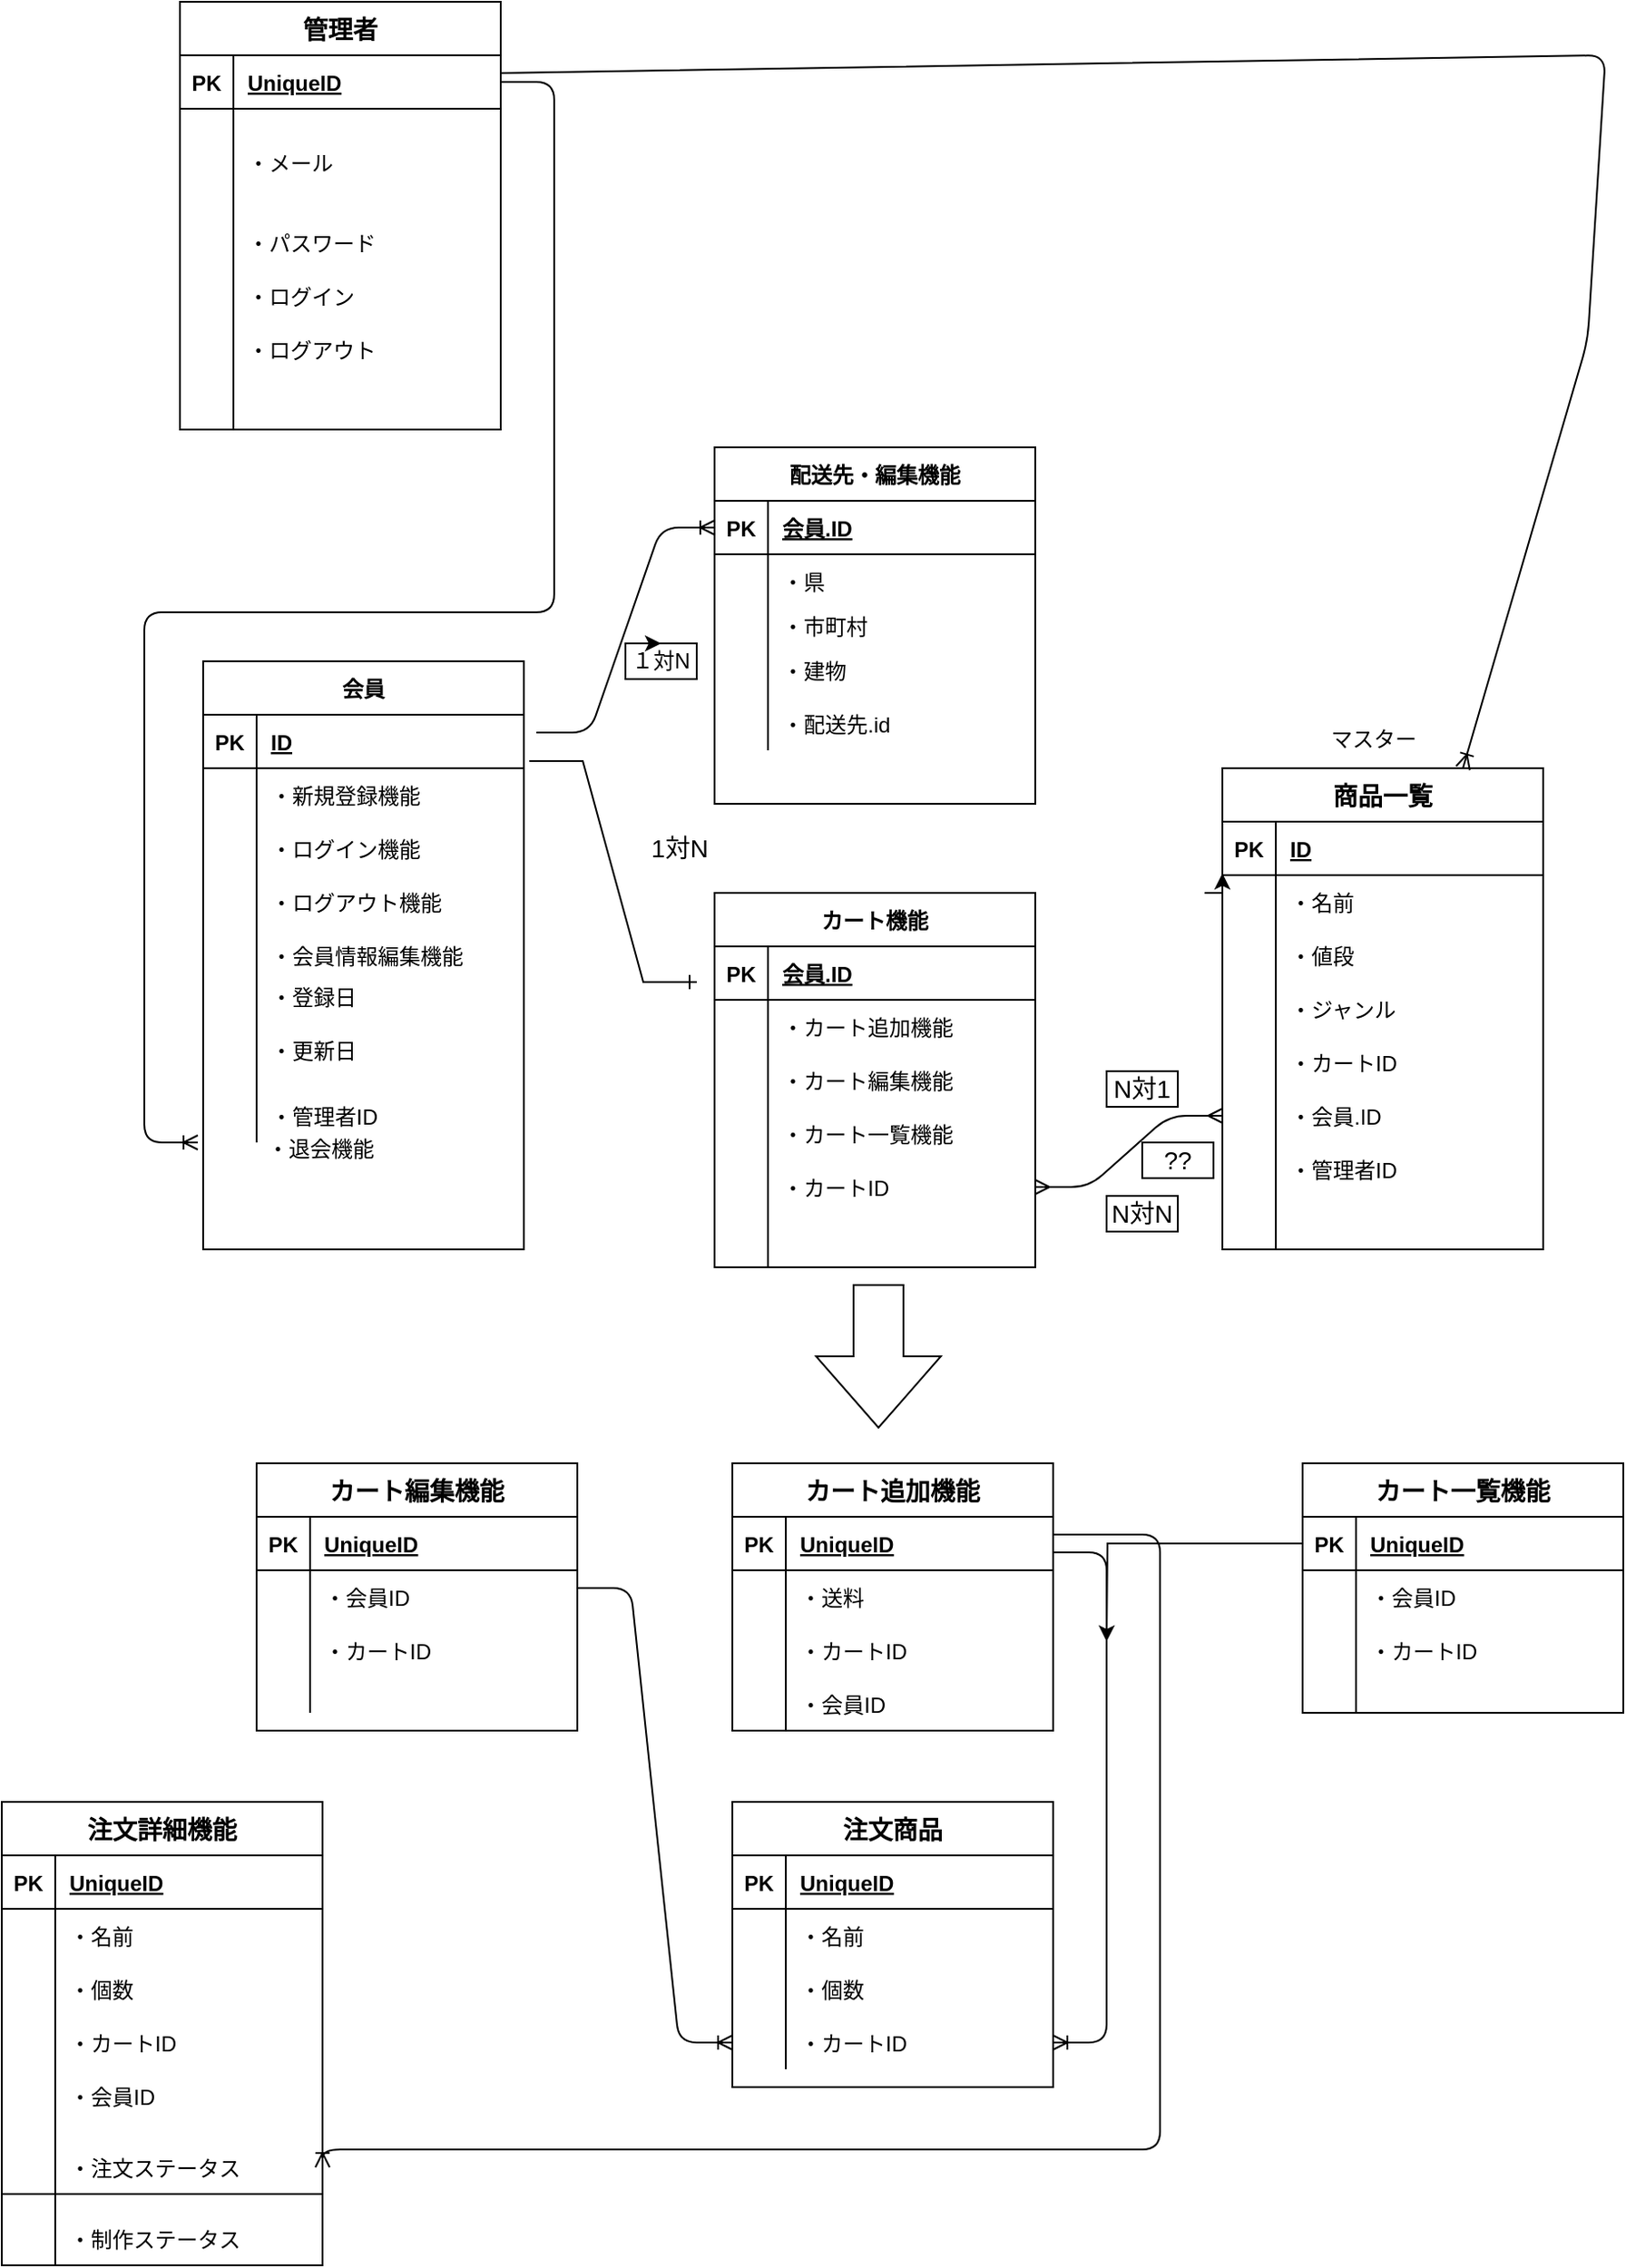 <mxfile version="14.0.0" type="github">
  <diagram id="SJgFfLJ4Xzr0zGgZQ5Ph" name="ページ1">
    <mxGraphModel dx="2600" dy="4016" grid="1" gridSize="10" guides="1" tooltips="1" connect="1" arrows="1" fold="1" page="1" pageScale="1" pageWidth="827" pageHeight="1169" math="0" shadow="0">
      <root>
        <mxCell id="0" />
        <mxCell id="1" parent="0" />
        <mxCell id="ZuCImtXs0Fwf6ti-tjpx-20" value="会員" style="shape=table;startSize=30;container=1;collapsible=1;childLayout=tableLayout;fixedRows=1;rowLines=0;fontStyle=1;align=center;resizeLast=1;labelBackgroundColor=none;strokeColor=#000000;strokeWidth=1;fillColor=#ffffff;" vertex="1" parent="1">
          <mxGeometry x="-827" y="-2820" width="180" height="330" as="geometry" />
        </mxCell>
        <mxCell id="ZuCImtXs0Fwf6ti-tjpx-21" value="" style="shape=partialRectangle;collapsible=0;dropTarget=0;pointerEvents=0;fillColor=none;top=0;left=0;bottom=1;right=0;points=[[0,0.5],[1,0.5]];portConstraint=eastwest;" vertex="1" parent="ZuCImtXs0Fwf6ti-tjpx-20">
          <mxGeometry y="30" width="180" height="30" as="geometry" />
        </mxCell>
        <mxCell id="ZuCImtXs0Fwf6ti-tjpx-22" value="PK" style="shape=partialRectangle;connectable=0;fillColor=none;top=0;left=0;bottom=0;right=0;fontStyle=1;overflow=hidden;" vertex="1" parent="ZuCImtXs0Fwf6ti-tjpx-21">
          <mxGeometry width="30" height="30" as="geometry" />
        </mxCell>
        <mxCell id="ZuCImtXs0Fwf6ti-tjpx-23" value="ID" style="shape=partialRectangle;connectable=0;fillColor=none;top=0;left=0;bottom=0;right=0;align=left;spacingLeft=6;fontStyle=5;overflow=hidden;" vertex="1" parent="ZuCImtXs0Fwf6ti-tjpx-21">
          <mxGeometry x="30" width="150" height="30" as="geometry" />
        </mxCell>
        <mxCell id="ZuCImtXs0Fwf6ti-tjpx-24" value="" style="shape=partialRectangle;collapsible=0;dropTarget=0;pointerEvents=0;fillColor=none;top=0;left=0;bottom=0;right=0;points=[[0,0.5],[1,0.5]];portConstraint=eastwest;" vertex="1" parent="ZuCImtXs0Fwf6ti-tjpx-20">
          <mxGeometry y="60" width="180" height="30" as="geometry" />
        </mxCell>
        <mxCell id="ZuCImtXs0Fwf6ti-tjpx-25" value="" style="shape=partialRectangle;connectable=0;fillColor=none;top=0;left=0;bottom=0;right=0;editable=1;overflow=hidden;" vertex="1" parent="ZuCImtXs0Fwf6ti-tjpx-24">
          <mxGeometry width="30" height="30" as="geometry" />
        </mxCell>
        <mxCell id="ZuCImtXs0Fwf6ti-tjpx-26" value="・新規登録機能" style="shape=partialRectangle;connectable=0;fillColor=none;top=0;left=0;bottom=0;right=0;align=left;spacingLeft=6;overflow=hidden;" vertex="1" parent="ZuCImtXs0Fwf6ti-tjpx-24">
          <mxGeometry x="30" width="150" height="30" as="geometry" />
        </mxCell>
        <mxCell id="ZuCImtXs0Fwf6ti-tjpx-27" value="" style="shape=partialRectangle;collapsible=0;dropTarget=0;pointerEvents=0;fillColor=none;top=0;left=0;bottom=0;right=0;points=[[0,0.5],[1,0.5]];portConstraint=eastwest;" vertex="1" parent="ZuCImtXs0Fwf6ti-tjpx-20">
          <mxGeometry y="90" width="180" height="30" as="geometry" />
        </mxCell>
        <mxCell id="ZuCImtXs0Fwf6ti-tjpx-28" value="" style="shape=partialRectangle;connectable=0;fillColor=none;top=0;left=0;bottom=0;right=0;editable=1;overflow=hidden;" vertex="1" parent="ZuCImtXs0Fwf6ti-tjpx-27">
          <mxGeometry width="30" height="30" as="geometry" />
        </mxCell>
        <mxCell id="ZuCImtXs0Fwf6ti-tjpx-29" value="・ログイン機能" style="shape=partialRectangle;connectable=0;fillColor=none;top=0;left=0;bottom=0;right=0;align=left;spacingLeft=6;overflow=hidden;" vertex="1" parent="ZuCImtXs0Fwf6ti-tjpx-27">
          <mxGeometry x="30" width="150" height="30" as="geometry" />
        </mxCell>
        <mxCell id="ZuCImtXs0Fwf6ti-tjpx-30" value="" style="shape=partialRectangle;collapsible=0;dropTarget=0;pointerEvents=0;fillColor=none;top=0;left=0;bottom=0;right=0;points=[[0,0.5],[1,0.5]];portConstraint=eastwest;" vertex="1" parent="ZuCImtXs0Fwf6ti-tjpx-20">
          <mxGeometry y="120" width="180" height="30" as="geometry" />
        </mxCell>
        <mxCell id="ZuCImtXs0Fwf6ti-tjpx-31" value="" style="shape=partialRectangle;connectable=0;fillColor=none;top=0;left=0;bottom=0;right=0;editable=1;overflow=hidden;" vertex="1" parent="ZuCImtXs0Fwf6ti-tjpx-30">
          <mxGeometry width="30" height="30" as="geometry" />
        </mxCell>
        <mxCell id="ZuCImtXs0Fwf6ti-tjpx-32" value="・ログアウト機能" style="shape=partialRectangle;connectable=0;fillColor=none;top=0;left=0;bottom=0;right=0;align=left;spacingLeft=6;overflow=hidden;" vertex="1" parent="ZuCImtXs0Fwf6ti-tjpx-30">
          <mxGeometry x="30" width="150" height="30" as="geometry" />
        </mxCell>
        <mxCell id="ZuCImtXs0Fwf6ti-tjpx-35" value="" style="shape=partialRectangle;collapsible=0;dropTarget=0;pointerEvents=0;fillColor=none;top=0;left=0;bottom=0;right=0;points=[[0,0.5],[1,0.5]];portConstraint=eastwest;" vertex="1" parent="ZuCImtXs0Fwf6ti-tjpx-20">
          <mxGeometry y="150" width="180" height="30" as="geometry" />
        </mxCell>
        <mxCell id="ZuCImtXs0Fwf6ti-tjpx-36" value="" style="shape=partialRectangle;connectable=0;fillColor=none;top=0;left=0;bottom=0;right=0;editable=1;overflow=hidden;" vertex="1" parent="ZuCImtXs0Fwf6ti-tjpx-35">
          <mxGeometry width="30" height="30" as="geometry" />
        </mxCell>
        <mxCell id="ZuCImtXs0Fwf6ti-tjpx-37" value="・会員情報編集機能" style="shape=partialRectangle;connectable=0;fillColor=none;top=0;left=0;bottom=0;right=0;align=left;spacingLeft=6;overflow=hidden;" vertex="1" parent="ZuCImtXs0Fwf6ti-tjpx-35">
          <mxGeometry x="30" width="150" height="30" as="geometry" />
        </mxCell>
        <mxCell id="ZuCImtXs0Fwf6ti-tjpx-94" value="" style="shape=partialRectangle;collapsible=0;dropTarget=0;pointerEvents=0;fillColor=none;top=0;left=0;bottom=0;right=0;points=[[0,0.5],[1,0.5]];portConstraint=eastwest;labelBackgroundColor=none;strokeColor=#000000;strokeWidth=1;fontSize=14;" vertex="1" parent="ZuCImtXs0Fwf6ti-tjpx-20">
          <mxGeometry y="180" width="180" height="30" as="geometry" />
        </mxCell>
        <mxCell id="ZuCImtXs0Fwf6ti-tjpx-95" value="" style="shape=partialRectangle;connectable=0;fillColor=none;top=0;left=0;bottom=0;right=0;editable=1;overflow=hidden;" vertex="1" parent="ZuCImtXs0Fwf6ti-tjpx-94">
          <mxGeometry width="30" height="30" as="geometry" />
        </mxCell>
        <mxCell id="ZuCImtXs0Fwf6ti-tjpx-96" value="・登録日&#xa;" style="shape=partialRectangle;connectable=0;fillColor=none;top=0;left=0;bottom=0;right=0;align=left;spacingLeft=6;overflow=hidden;" vertex="1" parent="ZuCImtXs0Fwf6ti-tjpx-94">
          <mxGeometry x="30" width="150" height="30" as="geometry" />
        </mxCell>
        <mxCell id="ZuCImtXs0Fwf6ti-tjpx-102" value="" style="shape=partialRectangle;collapsible=0;dropTarget=0;pointerEvents=0;fillColor=none;top=0;left=0;bottom=0;right=0;points=[[0,0.5],[1,0.5]];portConstraint=eastwest;" vertex="1" parent="ZuCImtXs0Fwf6ti-tjpx-20">
          <mxGeometry y="210" width="180" height="30" as="geometry" />
        </mxCell>
        <mxCell id="ZuCImtXs0Fwf6ti-tjpx-103" value="" style="shape=partialRectangle;connectable=0;fillColor=none;top=0;left=0;bottom=0;right=0;editable=1;overflow=hidden;" vertex="1" parent="ZuCImtXs0Fwf6ti-tjpx-102">
          <mxGeometry width="30" height="30" as="geometry" />
        </mxCell>
        <mxCell id="ZuCImtXs0Fwf6ti-tjpx-104" value="・更新日&#xa;" style="shape=partialRectangle;connectable=0;fillColor=none;top=0;left=0;bottom=0;right=0;align=left;spacingLeft=6;overflow=hidden;" vertex="1" parent="ZuCImtXs0Fwf6ti-tjpx-102">
          <mxGeometry x="30" width="150" height="30" as="geometry" />
        </mxCell>
        <mxCell id="ZuCImtXs0Fwf6ti-tjpx-223" value="" style="shape=partialRectangle;collapsible=0;dropTarget=0;pointerEvents=0;fillColor=none;top=0;left=0;bottom=0;right=0;points=[[0,0.5],[1,0.5]];portConstraint=eastwest;labelBackgroundColor=none;strokeColor=#000000;strokeWidth=1;fontSize=14;" vertex="1" parent="ZuCImtXs0Fwf6ti-tjpx-20">
          <mxGeometry y="240" width="180" height="30" as="geometry" />
        </mxCell>
        <mxCell id="ZuCImtXs0Fwf6ti-tjpx-224" value="" style="shape=partialRectangle;connectable=0;fillColor=none;top=0;left=0;bottom=0;right=0;editable=1;overflow=hidden;" vertex="1" parent="ZuCImtXs0Fwf6ti-tjpx-223">
          <mxGeometry width="30" height="30" as="geometry" />
        </mxCell>
        <mxCell id="ZuCImtXs0Fwf6ti-tjpx-225" value="・管理者ID" style="shape=partialRectangle;connectable=0;fillColor=none;top=0;left=0;bottom=0;right=0;align=left;spacingLeft=6;overflow=hidden;" vertex="1" parent="ZuCImtXs0Fwf6ti-tjpx-223">
          <mxGeometry x="30" width="150" height="30" as="geometry" />
        </mxCell>
        <mxCell id="ZuCImtXs0Fwf6ti-tjpx-38" value="・退会機能" style="text;strokeColor=none;fillColor=none;spacingLeft=4;spacingRight=4;overflow=hidden;rotatable=0;points=[[0,0.5],[1,0.5]];portConstraint=eastwest;fontSize=12;labelBackgroundColor=none;" vertex="1" parent="1">
          <mxGeometry x="-797" y="-2560" width="110" height="30" as="geometry" />
        </mxCell>
        <mxCell id="ZuCImtXs0Fwf6ti-tjpx-42" value="" style="edgeStyle=entityRelationEdgeStyle;fontSize=12;html=1;endArrow=ERoneToMany;entryX=0;entryY=0.5;entryDx=0;entryDy=0;exitX=1.039;exitY=0.333;exitDx=0;exitDy=0;exitPerimeter=0;" edge="1" parent="1" source="ZuCImtXs0Fwf6ti-tjpx-21" target="ZuCImtXs0Fwf6ti-tjpx-44">
          <mxGeometry width="100" height="100" relative="1" as="geometry">
            <mxPoint x="-647" y="-2770" as="sourcePoint" />
            <mxPoint x="-547" y="-2870" as="targetPoint" />
          </mxGeometry>
        </mxCell>
        <mxCell id="ZuCImtXs0Fwf6ti-tjpx-43" value="配送先・編集機能" style="shape=table;startSize=30;container=1;collapsible=1;childLayout=tableLayout;fixedRows=1;rowLines=0;fontStyle=1;align=center;resizeLast=1;labelBackgroundColor=none;strokeColor=#000000;strokeWidth=1;fillColor=#ffffff;" vertex="1" parent="1">
          <mxGeometry x="-540" y="-2940" width="180" height="200" as="geometry" />
        </mxCell>
        <mxCell id="ZuCImtXs0Fwf6ti-tjpx-44" value="" style="shape=partialRectangle;collapsible=0;dropTarget=0;pointerEvents=0;fillColor=none;top=0;left=0;bottom=1;right=0;points=[[0,0.5],[1,0.5]];portConstraint=eastwest;" vertex="1" parent="ZuCImtXs0Fwf6ti-tjpx-43">
          <mxGeometry y="30" width="180" height="30" as="geometry" />
        </mxCell>
        <mxCell id="ZuCImtXs0Fwf6ti-tjpx-45" value="PK" style="shape=partialRectangle;connectable=0;fillColor=none;top=0;left=0;bottom=0;right=0;fontStyle=1;overflow=hidden;" vertex="1" parent="ZuCImtXs0Fwf6ti-tjpx-44">
          <mxGeometry width="30" height="30" as="geometry" />
        </mxCell>
        <mxCell id="ZuCImtXs0Fwf6ti-tjpx-46" value="会員.ID" style="shape=partialRectangle;connectable=0;fillColor=none;top=0;left=0;bottom=0;right=0;align=left;spacingLeft=6;fontStyle=5;overflow=hidden;" vertex="1" parent="ZuCImtXs0Fwf6ti-tjpx-44">
          <mxGeometry x="30" width="150" height="30" as="geometry" />
        </mxCell>
        <mxCell id="ZuCImtXs0Fwf6ti-tjpx-47" value="" style="shape=partialRectangle;collapsible=0;dropTarget=0;pointerEvents=0;fillColor=none;top=0;left=0;bottom=0;right=0;points=[[0,0.5],[1,0.5]];portConstraint=eastwest;" vertex="1" parent="ZuCImtXs0Fwf6ti-tjpx-43">
          <mxGeometry y="60" width="180" height="30" as="geometry" />
        </mxCell>
        <mxCell id="ZuCImtXs0Fwf6ti-tjpx-48" value="" style="shape=partialRectangle;connectable=0;fillColor=none;top=0;left=0;bottom=0;right=0;editable=1;overflow=hidden;" vertex="1" parent="ZuCImtXs0Fwf6ti-tjpx-47">
          <mxGeometry width="30" height="30" as="geometry" />
        </mxCell>
        <mxCell id="ZuCImtXs0Fwf6ti-tjpx-49" value="・県" style="shape=partialRectangle;connectable=0;fillColor=none;top=0;left=0;bottom=0;right=0;align=left;spacingLeft=6;overflow=hidden;" vertex="1" parent="ZuCImtXs0Fwf6ti-tjpx-47">
          <mxGeometry x="30" width="150" height="30" as="geometry" />
        </mxCell>
        <mxCell id="ZuCImtXs0Fwf6ti-tjpx-50" value="" style="shape=partialRectangle;collapsible=0;dropTarget=0;pointerEvents=0;fillColor=none;top=0;left=0;bottom=0;right=0;points=[[0,0.5],[1,0.5]];portConstraint=eastwest;" vertex="1" parent="ZuCImtXs0Fwf6ti-tjpx-43">
          <mxGeometry y="90" width="180" height="20" as="geometry" />
        </mxCell>
        <mxCell id="ZuCImtXs0Fwf6ti-tjpx-51" value="" style="shape=partialRectangle;connectable=0;fillColor=none;top=0;left=0;bottom=0;right=0;editable=1;overflow=hidden;" vertex="1" parent="ZuCImtXs0Fwf6ti-tjpx-50">
          <mxGeometry width="30" height="20" as="geometry" />
        </mxCell>
        <mxCell id="ZuCImtXs0Fwf6ti-tjpx-52" value="・市町村" style="shape=partialRectangle;connectable=0;fillColor=none;top=0;left=0;bottom=0;right=0;align=left;spacingLeft=6;overflow=hidden;" vertex="1" parent="ZuCImtXs0Fwf6ti-tjpx-50">
          <mxGeometry x="30" width="150" height="20" as="geometry" />
        </mxCell>
        <mxCell id="ZuCImtXs0Fwf6ti-tjpx-53" value="" style="shape=partialRectangle;collapsible=0;dropTarget=0;pointerEvents=0;fillColor=none;top=0;left=0;bottom=0;right=0;points=[[0,0.5],[1,0.5]];portConstraint=eastwest;" vertex="1" parent="ZuCImtXs0Fwf6ti-tjpx-43">
          <mxGeometry y="110" width="180" height="30" as="geometry" />
        </mxCell>
        <mxCell id="ZuCImtXs0Fwf6ti-tjpx-54" value="" style="shape=partialRectangle;connectable=0;fillColor=none;top=0;left=0;bottom=0;right=0;editable=1;overflow=hidden;" vertex="1" parent="ZuCImtXs0Fwf6ti-tjpx-53">
          <mxGeometry width="30" height="30" as="geometry" />
        </mxCell>
        <mxCell id="ZuCImtXs0Fwf6ti-tjpx-55" value="・建物" style="shape=partialRectangle;connectable=0;fillColor=none;top=0;left=0;bottom=0;right=0;align=left;spacingLeft=6;overflow=hidden;" vertex="1" parent="ZuCImtXs0Fwf6ti-tjpx-53">
          <mxGeometry x="30" width="150" height="30" as="geometry" />
        </mxCell>
        <mxCell id="ZuCImtXs0Fwf6ti-tjpx-88" value="" style="shape=partialRectangle;collapsible=0;dropTarget=0;pointerEvents=0;fillColor=none;top=0;left=0;bottom=0;right=0;points=[[0,0.5],[1,0.5]];portConstraint=eastwest;" vertex="1" parent="ZuCImtXs0Fwf6ti-tjpx-43">
          <mxGeometry y="140" width="180" height="30" as="geometry" />
        </mxCell>
        <mxCell id="ZuCImtXs0Fwf6ti-tjpx-89" value="" style="shape=partialRectangle;connectable=0;fillColor=none;top=0;left=0;bottom=0;right=0;editable=1;overflow=hidden;" vertex="1" parent="ZuCImtXs0Fwf6ti-tjpx-88">
          <mxGeometry width="30" height="30" as="geometry" />
        </mxCell>
        <mxCell id="ZuCImtXs0Fwf6ti-tjpx-90" value="・配送先.id" style="shape=partialRectangle;connectable=0;fillColor=none;top=0;left=0;bottom=0;right=0;align=left;spacingLeft=6;overflow=hidden;" vertex="1" parent="ZuCImtXs0Fwf6ti-tjpx-88">
          <mxGeometry x="30" width="150" height="30" as="geometry" />
        </mxCell>
        <mxCell id="ZuCImtXs0Fwf6ti-tjpx-57" value="１対N" style="text;html=1;fillColor=none;align=center;verticalAlign=middle;whiteSpace=wrap;rounded=0;labelBackgroundColor=none;strokeColor=#000000;" vertex="1" parent="1">
          <mxGeometry x="-590" y="-2830" width="40" height="20" as="geometry" />
        </mxCell>
        <mxCell id="ZuCImtXs0Fwf6ti-tjpx-58" value="カート機能" style="shape=table;startSize=30;container=1;collapsible=1;childLayout=tableLayout;fixedRows=1;rowLines=0;fontStyle=1;align=center;resizeLast=1;labelBackgroundColor=none;strokeColor=#000000;strokeWidth=1;fillColor=#ffffff;" vertex="1" parent="1">
          <mxGeometry x="-540" y="-2690" width="180" height="210" as="geometry" />
        </mxCell>
        <mxCell id="ZuCImtXs0Fwf6ti-tjpx-59" value="" style="shape=partialRectangle;collapsible=0;dropTarget=0;pointerEvents=0;fillColor=none;top=0;left=0;bottom=1;right=0;points=[[0,0.5],[1,0.5]];portConstraint=eastwest;" vertex="1" parent="ZuCImtXs0Fwf6ti-tjpx-58">
          <mxGeometry y="30" width="180" height="30" as="geometry" />
        </mxCell>
        <mxCell id="ZuCImtXs0Fwf6ti-tjpx-60" value="PK" style="shape=partialRectangle;connectable=0;fillColor=none;top=0;left=0;bottom=0;right=0;fontStyle=1;overflow=hidden;" vertex="1" parent="ZuCImtXs0Fwf6ti-tjpx-59">
          <mxGeometry width="30" height="30" as="geometry" />
        </mxCell>
        <mxCell id="ZuCImtXs0Fwf6ti-tjpx-61" value="会員.ID" style="shape=partialRectangle;connectable=0;fillColor=none;top=0;left=0;bottom=0;right=0;align=left;spacingLeft=6;fontStyle=5;overflow=hidden;" vertex="1" parent="ZuCImtXs0Fwf6ti-tjpx-59">
          <mxGeometry x="30" width="150" height="30" as="geometry" />
        </mxCell>
        <mxCell id="ZuCImtXs0Fwf6ti-tjpx-62" value="" style="shape=partialRectangle;collapsible=0;dropTarget=0;pointerEvents=0;fillColor=none;top=0;left=0;bottom=0;right=0;points=[[0,0.5],[1,0.5]];portConstraint=eastwest;" vertex="1" parent="ZuCImtXs0Fwf6ti-tjpx-58">
          <mxGeometry y="60" width="180" height="30" as="geometry" />
        </mxCell>
        <mxCell id="ZuCImtXs0Fwf6ti-tjpx-63" value="" style="shape=partialRectangle;connectable=0;fillColor=none;top=0;left=0;bottom=0;right=0;editable=1;overflow=hidden;" vertex="1" parent="ZuCImtXs0Fwf6ti-tjpx-62">
          <mxGeometry width="30" height="30" as="geometry" />
        </mxCell>
        <mxCell id="ZuCImtXs0Fwf6ti-tjpx-64" value="・カート追加機能" style="shape=partialRectangle;connectable=0;fillColor=none;top=0;left=0;bottom=0;right=0;align=left;spacingLeft=6;overflow=hidden;" vertex="1" parent="ZuCImtXs0Fwf6ti-tjpx-62">
          <mxGeometry x="30" width="150" height="30" as="geometry" />
        </mxCell>
        <mxCell id="ZuCImtXs0Fwf6ti-tjpx-65" value="" style="shape=partialRectangle;collapsible=0;dropTarget=0;pointerEvents=0;fillColor=none;top=0;left=0;bottom=0;right=0;points=[[0,0.5],[1,0.5]];portConstraint=eastwest;" vertex="1" parent="ZuCImtXs0Fwf6ti-tjpx-58">
          <mxGeometry y="90" width="180" height="30" as="geometry" />
        </mxCell>
        <mxCell id="ZuCImtXs0Fwf6ti-tjpx-66" value="" style="shape=partialRectangle;connectable=0;fillColor=none;top=0;left=0;bottom=0;right=0;editable=1;overflow=hidden;" vertex="1" parent="ZuCImtXs0Fwf6ti-tjpx-65">
          <mxGeometry width="30" height="30" as="geometry" />
        </mxCell>
        <mxCell id="ZuCImtXs0Fwf6ti-tjpx-67" value="・カート編集機能" style="shape=partialRectangle;connectable=0;fillColor=none;top=0;left=0;bottom=0;right=0;align=left;spacingLeft=6;overflow=hidden;" vertex="1" parent="ZuCImtXs0Fwf6ti-tjpx-65">
          <mxGeometry x="30" width="150" height="30" as="geometry" />
        </mxCell>
        <mxCell id="ZuCImtXs0Fwf6ti-tjpx-68" value="" style="shape=partialRectangle;collapsible=0;dropTarget=0;pointerEvents=0;fillColor=none;top=0;left=0;bottom=0;right=0;points=[[0,0.5],[1,0.5]];portConstraint=eastwest;" vertex="1" parent="ZuCImtXs0Fwf6ti-tjpx-58">
          <mxGeometry y="120" width="180" height="30" as="geometry" />
        </mxCell>
        <mxCell id="ZuCImtXs0Fwf6ti-tjpx-69" value="" style="shape=partialRectangle;connectable=0;fillColor=none;top=0;left=0;bottom=0;right=0;editable=1;overflow=hidden;" vertex="1" parent="ZuCImtXs0Fwf6ti-tjpx-68">
          <mxGeometry width="30" height="30" as="geometry" />
        </mxCell>
        <mxCell id="ZuCImtXs0Fwf6ti-tjpx-70" value="・カート一覧機能" style="shape=partialRectangle;connectable=0;fillColor=none;top=0;left=0;bottom=0;right=0;align=left;spacingLeft=6;overflow=hidden;" vertex="1" parent="ZuCImtXs0Fwf6ti-tjpx-68">
          <mxGeometry x="30" width="150" height="30" as="geometry" />
        </mxCell>
        <mxCell id="ZuCImtXs0Fwf6ti-tjpx-91" value="" style="shape=partialRectangle;collapsible=0;dropTarget=0;pointerEvents=0;fillColor=none;top=0;left=0;bottom=0;right=0;points=[[0,0.5],[1,0.5]];portConstraint=eastwest;labelBackgroundColor=none;strokeColor=#000000;strokeWidth=1;fontSize=14;" vertex="1" parent="ZuCImtXs0Fwf6ti-tjpx-58">
          <mxGeometry y="150" width="180" height="30" as="geometry" />
        </mxCell>
        <mxCell id="ZuCImtXs0Fwf6ti-tjpx-92" value="" style="shape=partialRectangle;connectable=0;fillColor=none;top=0;left=0;bottom=0;right=0;editable=1;overflow=hidden;" vertex="1" parent="ZuCImtXs0Fwf6ti-tjpx-91">
          <mxGeometry width="30" height="30" as="geometry" />
        </mxCell>
        <mxCell id="ZuCImtXs0Fwf6ti-tjpx-93" value="・カートID" style="shape=partialRectangle;connectable=0;fillColor=none;top=0;left=0;bottom=0;right=0;align=left;spacingLeft=6;overflow=hidden;" vertex="1" parent="ZuCImtXs0Fwf6ti-tjpx-91">
          <mxGeometry x="30" width="150" height="30" as="geometry" />
        </mxCell>
        <mxCell id="ZuCImtXs0Fwf6ti-tjpx-111" value="" style="shape=partialRectangle;collapsible=0;dropTarget=0;pointerEvents=0;fillColor=none;top=0;left=0;bottom=0;right=0;points=[[0,0.5],[1,0.5]];portConstraint=eastwest;labelBackgroundColor=none;strokeColor=#000000;strokeWidth=1;fontSize=14;" vertex="1" parent="ZuCImtXs0Fwf6ti-tjpx-58">
          <mxGeometry y="180" width="180" height="30" as="geometry" />
        </mxCell>
        <mxCell id="ZuCImtXs0Fwf6ti-tjpx-112" value="" style="shape=partialRectangle;connectable=0;fillColor=none;top=0;left=0;bottom=0;right=0;editable=1;overflow=hidden;" vertex="1" parent="ZuCImtXs0Fwf6ti-tjpx-111">
          <mxGeometry width="30" height="30" as="geometry" />
        </mxCell>
        <mxCell id="ZuCImtXs0Fwf6ti-tjpx-113" value="" style="shape=partialRectangle;connectable=0;fillColor=none;top=0;left=0;bottom=0;right=0;align=left;spacingLeft=6;overflow=hidden;" vertex="1" parent="ZuCImtXs0Fwf6ti-tjpx-111">
          <mxGeometry x="30" width="150" height="30" as="geometry" />
        </mxCell>
        <mxCell id="ZuCImtXs0Fwf6ti-tjpx-71" value="" style="edgeStyle=entityRelationEdgeStyle;fontSize=12;html=1;endArrow=ERone;endFill=1;exitX=1.017;exitY=0.867;exitDx=0;exitDy=0;exitPerimeter=0;rounded=0;" edge="1" parent="1" source="ZuCImtXs0Fwf6ti-tjpx-21">
          <mxGeometry width="100" height="100" relative="1" as="geometry">
            <mxPoint x="-640" y="-2540" as="sourcePoint" />
            <mxPoint x="-550" y="-2640" as="targetPoint" />
          </mxGeometry>
        </mxCell>
        <mxCell id="ZuCImtXs0Fwf6ti-tjpx-73" value="1対N" style="edgeLabel;html=1;align=center;verticalAlign=middle;resizable=0;points=[];rotation=0;fontSize=14;" vertex="1" connectable="0" parent="ZuCImtXs0Fwf6ti-tjpx-71">
          <mxGeometry x="0.892" y="3" relative="1" as="geometry">
            <mxPoint y="-72" as="offset" />
          </mxGeometry>
        </mxCell>
        <mxCell id="ZuCImtXs0Fwf6ti-tjpx-74" value="商品一覧" style="shape=table;startSize=30;container=1;collapsible=1;childLayout=tableLayout;fixedRows=1;rowLines=0;fontStyle=1;align=center;resizeLast=1;labelBackgroundColor=none;strokeColor=#000000;strokeWidth=1;fillColor=#ffffff;fontSize=14;" vertex="1" parent="1">
          <mxGeometry x="-255" y="-2760" width="180" height="270" as="geometry" />
        </mxCell>
        <mxCell id="ZuCImtXs0Fwf6ti-tjpx-75" value="" style="shape=partialRectangle;collapsible=0;dropTarget=0;pointerEvents=0;fillColor=none;top=0;left=0;bottom=1;right=0;points=[[0,0.5],[1,0.5]];portConstraint=eastwest;" vertex="1" parent="ZuCImtXs0Fwf6ti-tjpx-74">
          <mxGeometry y="30" width="180" height="30" as="geometry" />
        </mxCell>
        <mxCell id="ZuCImtXs0Fwf6ti-tjpx-76" value="PK" style="shape=partialRectangle;connectable=0;fillColor=none;top=0;left=0;bottom=0;right=0;fontStyle=1;overflow=hidden;" vertex="1" parent="ZuCImtXs0Fwf6ti-tjpx-75">
          <mxGeometry width="30" height="30" as="geometry" />
        </mxCell>
        <mxCell id="ZuCImtXs0Fwf6ti-tjpx-77" value="ID" style="shape=partialRectangle;connectable=0;fillColor=none;top=0;left=0;bottom=0;right=0;align=left;spacingLeft=6;fontStyle=5;overflow=hidden;" vertex="1" parent="ZuCImtXs0Fwf6ti-tjpx-75">
          <mxGeometry x="30" width="150" height="30" as="geometry" />
        </mxCell>
        <mxCell id="ZuCImtXs0Fwf6ti-tjpx-78" value="" style="shape=partialRectangle;collapsible=0;dropTarget=0;pointerEvents=0;fillColor=none;top=0;left=0;bottom=0;right=0;points=[[0,0.5],[1,0.5]];portConstraint=eastwest;" vertex="1" parent="ZuCImtXs0Fwf6ti-tjpx-74">
          <mxGeometry y="60" width="180" height="30" as="geometry" />
        </mxCell>
        <mxCell id="ZuCImtXs0Fwf6ti-tjpx-79" value="" style="shape=partialRectangle;connectable=0;fillColor=none;top=0;left=0;bottom=0;right=0;editable=1;overflow=hidden;" vertex="1" parent="ZuCImtXs0Fwf6ti-tjpx-78">
          <mxGeometry width="30" height="30" as="geometry" />
        </mxCell>
        <mxCell id="ZuCImtXs0Fwf6ti-tjpx-80" value="・名前" style="shape=partialRectangle;connectable=0;fillColor=none;top=0;left=0;bottom=0;right=0;align=left;spacingLeft=6;overflow=hidden;" vertex="1" parent="ZuCImtXs0Fwf6ti-tjpx-78">
          <mxGeometry x="30" width="150" height="30" as="geometry" />
        </mxCell>
        <mxCell id="ZuCImtXs0Fwf6ti-tjpx-81" value="" style="shape=partialRectangle;collapsible=0;dropTarget=0;pointerEvents=0;fillColor=none;top=0;left=0;bottom=0;right=0;points=[[0,0.5],[1,0.5]];portConstraint=eastwest;" vertex="1" parent="ZuCImtXs0Fwf6ti-tjpx-74">
          <mxGeometry y="90" width="180" height="30" as="geometry" />
        </mxCell>
        <mxCell id="ZuCImtXs0Fwf6ti-tjpx-82" value="" style="shape=partialRectangle;connectable=0;fillColor=none;top=0;left=0;bottom=0;right=0;editable=1;overflow=hidden;" vertex="1" parent="ZuCImtXs0Fwf6ti-tjpx-81">
          <mxGeometry width="30" height="30" as="geometry" />
        </mxCell>
        <mxCell id="ZuCImtXs0Fwf6ti-tjpx-83" value="・値段" style="shape=partialRectangle;connectable=0;fillColor=none;top=0;left=0;bottom=0;right=0;align=left;spacingLeft=6;overflow=hidden;" vertex="1" parent="ZuCImtXs0Fwf6ti-tjpx-81">
          <mxGeometry x="30" width="150" height="30" as="geometry" />
        </mxCell>
        <mxCell id="ZuCImtXs0Fwf6ti-tjpx-105" value="" style="shape=partialRectangle;collapsible=0;dropTarget=0;pointerEvents=0;fillColor=none;top=0;left=0;bottom=0;right=0;points=[[0,0.5],[1,0.5]];portConstraint=eastwest;labelBackgroundColor=none;strokeColor=#000000;strokeWidth=1;fontSize=14;" vertex="1" parent="ZuCImtXs0Fwf6ti-tjpx-74">
          <mxGeometry y="120" width="180" height="30" as="geometry" />
        </mxCell>
        <mxCell id="ZuCImtXs0Fwf6ti-tjpx-106" value="" style="shape=partialRectangle;connectable=0;fillColor=none;top=0;left=0;bottom=0;right=0;editable=1;overflow=hidden;" vertex="1" parent="ZuCImtXs0Fwf6ti-tjpx-105">
          <mxGeometry width="30" height="30" as="geometry" />
        </mxCell>
        <mxCell id="ZuCImtXs0Fwf6ti-tjpx-107" value="・ジャンル" style="shape=partialRectangle;connectable=0;fillColor=none;top=0;left=0;bottom=0;right=0;align=left;spacingLeft=6;overflow=hidden;" vertex="1" parent="ZuCImtXs0Fwf6ti-tjpx-105">
          <mxGeometry x="30" width="150" height="30" as="geometry" />
        </mxCell>
        <mxCell id="ZuCImtXs0Fwf6ti-tjpx-98" value="" style="shape=partialRectangle;collapsible=0;dropTarget=0;pointerEvents=0;fillColor=none;top=0;left=0;bottom=0;right=0;points=[[0,0.5],[1,0.5]];portConstraint=eastwest;" vertex="1" parent="ZuCImtXs0Fwf6ti-tjpx-74">
          <mxGeometry y="150" width="180" height="30" as="geometry" />
        </mxCell>
        <mxCell id="ZuCImtXs0Fwf6ti-tjpx-99" value="" style="shape=partialRectangle;connectable=0;fillColor=none;top=0;left=0;bottom=0;right=0;editable=1;overflow=hidden;" vertex="1" parent="ZuCImtXs0Fwf6ti-tjpx-98">
          <mxGeometry width="30" height="30" as="geometry" />
        </mxCell>
        <mxCell id="ZuCImtXs0Fwf6ti-tjpx-100" value="・カートID" style="shape=partialRectangle;connectable=0;fillColor=none;top=0;left=0;bottom=0;right=0;align=left;spacingLeft=6;overflow=hidden;" vertex="1" parent="ZuCImtXs0Fwf6ti-tjpx-98">
          <mxGeometry x="30" width="150" height="30" as="geometry" />
        </mxCell>
        <mxCell id="ZuCImtXs0Fwf6ti-tjpx-122" value="" style="shape=partialRectangle;collapsible=0;dropTarget=0;pointerEvents=0;fillColor=none;top=0;left=0;bottom=0;right=0;points=[[0,0.5],[1,0.5]];portConstraint=eastwest;" vertex="1" parent="ZuCImtXs0Fwf6ti-tjpx-74">
          <mxGeometry y="180" width="180" height="30" as="geometry" />
        </mxCell>
        <mxCell id="ZuCImtXs0Fwf6ti-tjpx-123" value="" style="shape=partialRectangle;connectable=0;fillColor=none;top=0;left=0;bottom=0;right=0;editable=1;overflow=hidden;" vertex="1" parent="ZuCImtXs0Fwf6ti-tjpx-122">
          <mxGeometry width="30" height="30" as="geometry" />
        </mxCell>
        <mxCell id="ZuCImtXs0Fwf6ti-tjpx-124" value="・会員.ID" style="shape=partialRectangle;connectable=0;fillColor=none;top=0;left=0;bottom=0;right=0;align=left;spacingLeft=6;overflow=hidden;" vertex="1" parent="ZuCImtXs0Fwf6ti-tjpx-122">
          <mxGeometry x="30" width="150" height="30" as="geometry" />
        </mxCell>
        <mxCell id="ZuCImtXs0Fwf6ti-tjpx-234" value="" style="shape=partialRectangle;collapsible=0;dropTarget=0;pointerEvents=0;fillColor=none;top=0;left=0;bottom=0;right=0;points=[[0,0.5],[1,0.5]];portConstraint=eastwest;labelBackgroundColor=none;strokeColor=#000000;strokeWidth=1;fontSize=14;" vertex="1" parent="ZuCImtXs0Fwf6ti-tjpx-74">
          <mxGeometry y="210" width="180" height="30" as="geometry" />
        </mxCell>
        <mxCell id="ZuCImtXs0Fwf6ti-tjpx-235" value="" style="shape=partialRectangle;connectable=0;fillColor=none;top=0;left=0;bottom=0;right=0;editable=1;overflow=hidden;" vertex="1" parent="ZuCImtXs0Fwf6ti-tjpx-234">
          <mxGeometry width="30" height="30" as="geometry" />
        </mxCell>
        <mxCell id="ZuCImtXs0Fwf6ti-tjpx-236" value="・管理者ID" style="shape=partialRectangle;connectable=0;fillColor=none;top=0;left=0;bottom=0;right=0;align=left;spacingLeft=6;overflow=hidden;" vertex="1" parent="ZuCImtXs0Fwf6ti-tjpx-234">
          <mxGeometry x="30" width="150" height="30" as="geometry" />
        </mxCell>
        <mxCell id="ZuCImtXs0Fwf6ti-tjpx-84" value="" style="shape=partialRectangle;collapsible=0;dropTarget=0;pointerEvents=0;fillColor=none;top=0;left=0;bottom=0;right=0;points=[[0,0.5],[1,0.5]];portConstraint=eastwest;" vertex="1" parent="ZuCImtXs0Fwf6ti-tjpx-74">
          <mxGeometry y="240" width="180" height="30" as="geometry" />
        </mxCell>
        <mxCell id="ZuCImtXs0Fwf6ti-tjpx-85" value="" style="shape=partialRectangle;connectable=0;fillColor=none;top=0;left=0;bottom=0;right=0;editable=1;overflow=hidden;" vertex="1" parent="ZuCImtXs0Fwf6ti-tjpx-84">
          <mxGeometry width="30" height="30" as="geometry" />
        </mxCell>
        <mxCell id="ZuCImtXs0Fwf6ti-tjpx-86" value="" style="shape=partialRectangle;connectable=0;fillColor=none;top=0;left=0;bottom=0;right=0;align=left;spacingLeft=6;overflow=hidden;" vertex="1" parent="ZuCImtXs0Fwf6ti-tjpx-84">
          <mxGeometry x="30" width="150" height="30" as="geometry" />
        </mxCell>
        <mxCell id="ZuCImtXs0Fwf6ti-tjpx-115" style="edgeStyle=orthogonalEdgeStyle;rounded=0;orthogonalLoop=1;jettySize=auto;html=1;entryX=0;entryY=0.967;entryDx=0;entryDy=0;entryPerimeter=0;fontSize=14;" edge="1" parent="ZuCImtXs0Fwf6ti-tjpx-74" target="ZuCImtXs0Fwf6ti-tjpx-75">
          <mxGeometry relative="1" as="geometry">
            <mxPoint x="-10" y="70" as="sourcePoint" />
          </mxGeometry>
        </mxCell>
        <mxCell id="ZuCImtXs0Fwf6ti-tjpx-109" value="マスター" style="text;strokeColor=none;fillColor=none;spacingLeft=4;spacingRight=4;overflow=hidden;rotatable=0;points=[[0,0.5],[1,0.5]];portConstraint=eastwest;fontSize=12;labelBackgroundColor=none;" vertex="1" parent="1">
          <mxGeometry x="-200" y="-2790" width="70" height="30" as="geometry" />
        </mxCell>
        <mxCell id="ZuCImtXs0Fwf6ti-tjpx-116" value="" style="edgeStyle=entityRelationEdgeStyle;fontSize=12;html=1;endArrow=ERmany;startArrow=ERmany;entryX=0;entryY=0.5;entryDx=0;entryDy=0;" edge="1" parent="1" target="ZuCImtXs0Fwf6ti-tjpx-122">
          <mxGeometry width="100" height="100" relative="1" as="geometry">
            <mxPoint x="-360" y="-2525" as="sourcePoint" />
            <mxPoint x="-260" y="-2625" as="targetPoint" />
          </mxGeometry>
        </mxCell>
        <mxCell id="ZuCImtXs0Fwf6ti-tjpx-118" value="N対1" style="text;html=1;fillColor=none;align=center;verticalAlign=middle;whiteSpace=wrap;rounded=0;labelBackgroundColor=none;fontSize=14;strokeColor=#000000;" vertex="1" parent="1">
          <mxGeometry x="-320" y="-2590" width="40" height="20" as="geometry" />
        </mxCell>
        <mxCell id="ZuCImtXs0Fwf6ti-tjpx-125" value="カート追加機能" style="shape=table;startSize=30;container=1;collapsible=1;childLayout=tableLayout;fixedRows=1;rowLines=0;fontStyle=1;align=center;resizeLast=1;labelBackgroundColor=none;strokeColor=#000000;strokeWidth=1;fillColor=#ffffff;fontSize=14;" vertex="1" parent="1">
          <mxGeometry x="-530" y="-2370" width="180" height="150" as="geometry" />
        </mxCell>
        <mxCell id="ZuCImtXs0Fwf6ti-tjpx-126" value="" style="shape=partialRectangle;collapsible=0;dropTarget=0;pointerEvents=0;fillColor=none;top=0;left=0;bottom=1;right=0;points=[[0,0.5],[1,0.5]];portConstraint=eastwest;" vertex="1" parent="ZuCImtXs0Fwf6ti-tjpx-125">
          <mxGeometry y="30" width="180" height="30" as="geometry" />
        </mxCell>
        <mxCell id="ZuCImtXs0Fwf6ti-tjpx-127" value="PK" style="shape=partialRectangle;connectable=0;fillColor=none;top=0;left=0;bottom=0;right=0;fontStyle=1;overflow=hidden;" vertex="1" parent="ZuCImtXs0Fwf6ti-tjpx-126">
          <mxGeometry width="30" height="30" as="geometry" />
        </mxCell>
        <mxCell id="ZuCImtXs0Fwf6ti-tjpx-128" value="UniqueID" style="shape=partialRectangle;connectable=0;fillColor=none;top=0;left=0;bottom=0;right=0;align=left;spacingLeft=6;fontStyle=5;overflow=hidden;" vertex="1" parent="ZuCImtXs0Fwf6ti-tjpx-126">
          <mxGeometry x="30" width="150" height="30" as="geometry" />
        </mxCell>
        <mxCell id="ZuCImtXs0Fwf6ti-tjpx-135" value="" style="shape=partialRectangle;collapsible=0;dropTarget=0;pointerEvents=0;fillColor=none;top=0;left=0;bottom=0;right=0;points=[[0,0.5],[1,0.5]];portConstraint=eastwest;" vertex="1" parent="ZuCImtXs0Fwf6ti-tjpx-125">
          <mxGeometry y="60" width="180" height="30" as="geometry" />
        </mxCell>
        <mxCell id="ZuCImtXs0Fwf6ti-tjpx-136" value="" style="shape=partialRectangle;connectable=0;fillColor=none;top=0;left=0;bottom=0;right=0;editable=1;overflow=hidden;" vertex="1" parent="ZuCImtXs0Fwf6ti-tjpx-135">
          <mxGeometry width="30" height="30" as="geometry" />
        </mxCell>
        <mxCell id="ZuCImtXs0Fwf6ti-tjpx-137" value="・送料" style="shape=partialRectangle;connectable=0;fillColor=none;top=0;left=0;bottom=0;right=0;align=left;spacingLeft=6;overflow=hidden;" vertex="1" parent="ZuCImtXs0Fwf6ti-tjpx-135">
          <mxGeometry x="30" width="150" height="30" as="geometry" />
        </mxCell>
        <mxCell id="ZuCImtXs0Fwf6ti-tjpx-139" value="" style="shape=partialRectangle;collapsible=0;dropTarget=0;pointerEvents=0;fillColor=none;top=0;left=0;bottom=0;right=0;points=[[0,0.5],[1,0.5]];portConstraint=eastwest;labelBackgroundColor=none;strokeColor=#000000;strokeWidth=1;fontSize=14;" vertex="1" parent="ZuCImtXs0Fwf6ti-tjpx-125">
          <mxGeometry y="90" width="180" height="30" as="geometry" />
        </mxCell>
        <mxCell id="ZuCImtXs0Fwf6ti-tjpx-140" value="" style="shape=partialRectangle;connectable=0;fillColor=none;top=0;left=0;bottom=0;right=0;editable=1;overflow=hidden;" vertex="1" parent="ZuCImtXs0Fwf6ti-tjpx-139">
          <mxGeometry width="30" height="30" as="geometry" />
        </mxCell>
        <mxCell id="ZuCImtXs0Fwf6ti-tjpx-141" value="・カートID" style="shape=partialRectangle;connectable=0;fillColor=none;top=0;left=0;bottom=0;right=0;align=left;spacingLeft=6;overflow=hidden;" vertex="1" parent="ZuCImtXs0Fwf6ti-tjpx-139">
          <mxGeometry x="30" width="150" height="30" as="geometry" />
        </mxCell>
        <mxCell id="ZuCImtXs0Fwf6ti-tjpx-142" value="" style="shape=partialRectangle;collapsible=0;dropTarget=0;pointerEvents=0;fillColor=none;top=0;left=0;bottom=0;right=0;points=[[0,0.5],[1,0.5]];portConstraint=eastwest;labelBackgroundColor=none;strokeColor=#000000;strokeWidth=1;fontSize=14;" vertex="1" parent="ZuCImtXs0Fwf6ti-tjpx-125">
          <mxGeometry y="120" width="180" height="30" as="geometry" />
        </mxCell>
        <mxCell id="ZuCImtXs0Fwf6ti-tjpx-143" value="" style="shape=partialRectangle;connectable=0;fillColor=none;top=0;left=0;bottom=0;right=0;editable=1;overflow=hidden;" vertex="1" parent="ZuCImtXs0Fwf6ti-tjpx-142">
          <mxGeometry width="30" height="30" as="geometry" />
        </mxCell>
        <mxCell id="ZuCImtXs0Fwf6ti-tjpx-144" value="・会員ID" style="shape=partialRectangle;connectable=0;fillColor=none;top=0;left=0;bottom=0;right=0;align=left;spacingLeft=6;overflow=hidden;" vertex="1" parent="ZuCImtXs0Fwf6ti-tjpx-142">
          <mxGeometry x="30" width="150" height="30" as="geometry" />
        </mxCell>
        <mxCell id="ZuCImtXs0Fwf6ti-tjpx-138" value="" style="html=1;shadow=0;dashed=0;align=center;verticalAlign=middle;shape=mxgraph.arrows2.arrow;dy=0.6;dx=40;direction=south;notch=0;labelBackgroundColor=none;strokeColor=#000000;strokeWidth=1;fillColor=#ffffff;fontSize=14;" vertex="1" parent="1">
          <mxGeometry x="-483" y="-2470" width="70" height="80" as="geometry" />
        </mxCell>
        <mxCell id="ZuCImtXs0Fwf6ti-tjpx-158" value="注文商品" style="shape=table;startSize=30;container=1;collapsible=1;childLayout=tableLayout;fixedRows=1;rowLines=0;fontStyle=1;align=center;resizeLast=1;labelBackgroundColor=none;strokeColor=#000000;strokeWidth=1;fillColor=#ffffff;fontSize=14;" vertex="1" parent="1">
          <mxGeometry x="-530" y="-2180" width="180" height="160" as="geometry" />
        </mxCell>
        <mxCell id="ZuCImtXs0Fwf6ti-tjpx-159" value="" style="shape=partialRectangle;collapsible=0;dropTarget=0;pointerEvents=0;fillColor=none;top=0;left=0;bottom=1;right=0;points=[[0,0.5],[1,0.5]];portConstraint=eastwest;" vertex="1" parent="ZuCImtXs0Fwf6ti-tjpx-158">
          <mxGeometry y="30" width="180" height="30" as="geometry" />
        </mxCell>
        <mxCell id="ZuCImtXs0Fwf6ti-tjpx-160" value="PK" style="shape=partialRectangle;connectable=0;fillColor=none;top=0;left=0;bottom=0;right=0;fontStyle=1;overflow=hidden;" vertex="1" parent="ZuCImtXs0Fwf6ti-tjpx-159">
          <mxGeometry width="30" height="30" as="geometry" />
        </mxCell>
        <mxCell id="ZuCImtXs0Fwf6ti-tjpx-161" value="UniqueID" style="shape=partialRectangle;connectable=0;fillColor=none;top=0;left=0;bottom=0;right=0;align=left;spacingLeft=6;fontStyle=5;overflow=hidden;" vertex="1" parent="ZuCImtXs0Fwf6ti-tjpx-159">
          <mxGeometry x="30" width="150" height="30" as="geometry" />
        </mxCell>
        <mxCell id="ZuCImtXs0Fwf6ti-tjpx-162" value="" style="shape=partialRectangle;collapsible=0;dropTarget=0;pointerEvents=0;fillColor=none;top=0;left=0;bottom=0;right=0;points=[[0,0.5],[1,0.5]];portConstraint=eastwest;" vertex="1" parent="ZuCImtXs0Fwf6ti-tjpx-158">
          <mxGeometry y="60" width="180" height="30" as="geometry" />
        </mxCell>
        <mxCell id="ZuCImtXs0Fwf6ti-tjpx-163" value="" style="shape=partialRectangle;connectable=0;fillColor=none;top=0;left=0;bottom=0;right=0;editable=1;overflow=hidden;" vertex="1" parent="ZuCImtXs0Fwf6ti-tjpx-162">
          <mxGeometry width="30" height="30" as="geometry" />
        </mxCell>
        <mxCell id="ZuCImtXs0Fwf6ti-tjpx-164" value="・名前" style="shape=partialRectangle;connectable=0;fillColor=none;top=0;left=0;bottom=0;right=0;align=left;spacingLeft=6;overflow=hidden;" vertex="1" parent="ZuCImtXs0Fwf6ti-tjpx-162">
          <mxGeometry x="30" width="150" height="30" as="geometry" />
        </mxCell>
        <mxCell id="ZuCImtXs0Fwf6ti-tjpx-165" value="" style="shape=partialRectangle;collapsible=0;dropTarget=0;pointerEvents=0;fillColor=none;top=0;left=0;bottom=0;right=0;points=[[0,0.5],[1,0.5]];portConstraint=eastwest;" vertex="1" parent="ZuCImtXs0Fwf6ti-tjpx-158">
          <mxGeometry y="90" width="180" height="30" as="geometry" />
        </mxCell>
        <mxCell id="ZuCImtXs0Fwf6ti-tjpx-166" value="" style="shape=partialRectangle;connectable=0;fillColor=none;top=0;left=0;bottom=0;right=0;editable=1;overflow=hidden;" vertex="1" parent="ZuCImtXs0Fwf6ti-tjpx-165">
          <mxGeometry width="30" height="30" as="geometry" />
        </mxCell>
        <mxCell id="ZuCImtXs0Fwf6ti-tjpx-167" value="・個数" style="shape=partialRectangle;connectable=0;fillColor=none;top=0;left=0;bottom=0;right=0;align=left;spacingLeft=6;overflow=hidden;" vertex="1" parent="ZuCImtXs0Fwf6ti-tjpx-165">
          <mxGeometry x="30" width="150" height="30" as="geometry" />
        </mxCell>
        <mxCell id="ZuCImtXs0Fwf6ti-tjpx-168" value="" style="shape=partialRectangle;collapsible=0;dropTarget=0;pointerEvents=0;fillColor=none;top=0;left=0;bottom=0;right=0;points=[[0,0.5],[1,0.5]];portConstraint=eastwest;" vertex="1" parent="ZuCImtXs0Fwf6ti-tjpx-158">
          <mxGeometry y="120" width="180" height="30" as="geometry" />
        </mxCell>
        <mxCell id="ZuCImtXs0Fwf6ti-tjpx-169" value="" style="shape=partialRectangle;connectable=0;fillColor=none;top=0;left=0;bottom=0;right=0;editable=1;overflow=hidden;" vertex="1" parent="ZuCImtXs0Fwf6ti-tjpx-168">
          <mxGeometry width="30" height="30" as="geometry" />
        </mxCell>
        <mxCell id="ZuCImtXs0Fwf6ti-tjpx-170" value="・カートID" style="shape=partialRectangle;connectable=0;fillColor=none;top=0;left=0;bottom=0;right=0;align=left;spacingLeft=6;overflow=hidden;" vertex="1" parent="ZuCImtXs0Fwf6ti-tjpx-168">
          <mxGeometry x="30" width="150" height="30" as="geometry" />
        </mxCell>
        <mxCell id="ZuCImtXs0Fwf6ti-tjpx-172" value="" style="edgeStyle=entityRelationEdgeStyle;fontSize=12;html=1;endArrow=ERoneToMany;entryX=1;entryY=0.5;entryDx=0;entryDy=0;" edge="1" parent="1" target="ZuCImtXs0Fwf6ti-tjpx-168">
          <mxGeometry width="100" height="100" relative="1" as="geometry">
            <mxPoint x="-350" y="-2320" as="sourcePoint" />
            <mxPoint x="-250" y="-2420" as="targetPoint" />
          </mxGeometry>
        </mxCell>
        <mxCell id="ZuCImtXs0Fwf6ti-tjpx-173" value="N対N" style="text;html=1;fillColor=none;align=center;verticalAlign=middle;whiteSpace=wrap;rounded=0;labelBackgroundColor=none;fontSize=14;strokeColor=#000000;" vertex="1" parent="1">
          <mxGeometry x="-320" y="-2520" width="40" height="20" as="geometry" />
        </mxCell>
        <mxCell id="ZuCImtXs0Fwf6ti-tjpx-176" value="??" style="text;html=1;fillColor=none;align=center;verticalAlign=middle;whiteSpace=wrap;rounded=0;labelBackgroundColor=none;fontSize=14;strokeColor=#000000;" vertex="1" parent="1">
          <mxGeometry x="-300" y="-2550" width="40" height="20" as="geometry" />
        </mxCell>
        <mxCell id="ZuCImtXs0Fwf6ti-tjpx-178" value="カート編集機能" style="shape=table;startSize=30;container=1;collapsible=1;childLayout=tableLayout;fixedRows=1;rowLines=0;fontStyle=1;align=center;resizeLast=1;labelBackgroundColor=none;strokeColor=#000000;strokeWidth=1;fillColor=#ffffff;fontSize=14;" vertex="1" parent="1">
          <mxGeometry x="-797" y="-2370" width="180" height="150" as="geometry" />
        </mxCell>
        <mxCell id="ZuCImtXs0Fwf6ti-tjpx-179" value="" style="shape=partialRectangle;collapsible=0;dropTarget=0;pointerEvents=0;fillColor=none;top=0;left=0;bottom=1;right=0;points=[[0,0.5],[1,0.5]];portConstraint=eastwest;" vertex="1" parent="ZuCImtXs0Fwf6ti-tjpx-178">
          <mxGeometry y="30" width="180" height="30" as="geometry" />
        </mxCell>
        <mxCell id="ZuCImtXs0Fwf6ti-tjpx-180" value="PK" style="shape=partialRectangle;connectable=0;fillColor=none;top=0;left=0;bottom=0;right=0;fontStyle=1;overflow=hidden;" vertex="1" parent="ZuCImtXs0Fwf6ti-tjpx-179">
          <mxGeometry width="30" height="30" as="geometry" />
        </mxCell>
        <mxCell id="ZuCImtXs0Fwf6ti-tjpx-181" value="UniqueID" style="shape=partialRectangle;connectable=0;fillColor=none;top=0;left=0;bottom=0;right=0;align=left;spacingLeft=6;fontStyle=5;overflow=hidden;" vertex="1" parent="ZuCImtXs0Fwf6ti-tjpx-179">
          <mxGeometry x="30" width="150" height="30" as="geometry" />
        </mxCell>
        <mxCell id="ZuCImtXs0Fwf6ti-tjpx-182" value="" style="shape=partialRectangle;collapsible=0;dropTarget=0;pointerEvents=0;fillColor=none;top=0;left=0;bottom=0;right=0;points=[[0,0.5],[1,0.5]];portConstraint=eastwest;" vertex="1" parent="ZuCImtXs0Fwf6ti-tjpx-178">
          <mxGeometry y="60" width="180" height="30" as="geometry" />
        </mxCell>
        <mxCell id="ZuCImtXs0Fwf6ti-tjpx-183" value="" style="shape=partialRectangle;connectable=0;fillColor=none;top=0;left=0;bottom=0;right=0;editable=1;overflow=hidden;" vertex="1" parent="ZuCImtXs0Fwf6ti-tjpx-182">
          <mxGeometry width="30" height="30" as="geometry" />
        </mxCell>
        <mxCell id="ZuCImtXs0Fwf6ti-tjpx-184" value="・会員ID" style="shape=partialRectangle;connectable=0;fillColor=none;top=0;left=0;bottom=0;right=0;align=left;spacingLeft=6;overflow=hidden;" vertex="1" parent="ZuCImtXs0Fwf6ti-tjpx-182">
          <mxGeometry x="30" width="150" height="30" as="geometry" />
        </mxCell>
        <mxCell id="ZuCImtXs0Fwf6ti-tjpx-185" value="" style="shape=partialRectangle;collapsible=0;dropTarget=0;pointerEvents=0;fillColor=none;top=0;left=0;bottom=0;right=0;points=[[0,0.5],[1,0.5]];portConstraint=eastwest;" vertex="1" parent="ZuCImtXs0Fwf6ti-tjpx-178">
          <mxGeometry y="90" width="180" height="30" as="geometry" />
        </mxCell>
        <mxCell id="ZuCImtXs0Fwf6ti-tjpx-186" value="" style="shape=partialRectangle;connectable=0;fillColor=none;top=0;left=0;bottom=0;right=0;editable=1;overflow=hidden;" vertex="1" parent="ZuCImtXs0Fwf6ti-tjpx-185">
          <mxGeometry width="30" height="30" as="geometry" />
        </mxCell>
        <mxCell id="ZuCImtXs0Fwf6ti-tjpx-187" value="・カートID" style="shape=partialRectangle;connectable=0;fillColor=none;top=0;left=0;bottom=0;right=0;align=left;spacingLeft=6;overflow=hidden;" vertex="1" parent="ZuCImtXs0Fwf6ti-tjpx-185">
          <mxGeometry x="30" width="150" height="30" as="geometry" />
        </mxCell>
        <mxCell id="ZuCImtXs0Fwf6ti-tjpx-188" value="" style="shape=partialRectangle;collapsible=0;dropTarget=0;pointerEvents=0;fillColor=none;top=0;left=0;bottom=0;right=0;points=[[0,0.5],[1,0.5]];portConstraint=eastwest;" vertex="1" parent="ZuCImtXs0Fwf6ti-tjpx-178">
          <mxGeometry y="120" width="180" height="20" as="geometry" />
        </mxCell>
        <mxCell id="ZuCImtXs0Fwf6ti-tjpx-189" value="" style="shape=partialRectangle;connectable=0;fillColor=none;top=0;left=0;bottom=0;right=0;editable=1;overflow=hidden;" vertex="1" parent="ZuCImtXs0Fwf6ti-tjpx-188">
          <mxGeometry width="30" height="20" as="geometry" />
        </mxCell>
        <mxCell id="ZuCImtXs0Fwf6ti-tjpx-190" value="" style="shape=partialRectangle;connectable=0;fillColor=none;top=0;left=0;bottom=0;right=0;align=left;spacingLeft=6;overflow=hidden;" vertex="1" parent="ZuCImtXs0Fwf6ti-tjpx-188">
          <mxGeometry x="30" width="150" height="20" as="geometry" />
        </mxCell>
        <mxCell id="ZuCImtXs0Fwf6ti-tjpx-191" value="" style="edgeStyle=entityRelationEdgeStyle;fontSize=12;html=1;endArrow=ERoneToMany;entryX=0;entryY=0.5;entryDx=0;entryDy=0;" edge="1" parent="1" target="ZuCImtXs0Fwf6ti-tjpx-168">
          <mxGeometry width="100" height="100" relative="1" as="geometry">
            <mxPoint x="-617" y="-2300" as="sourcePoint" />
            <mxPoint x="-537" y="-2050" as="targetPoint" />
          </mxGeometry>
        </mxCell>
        <mxCell id="ZuCImtXs0Fwf6ti-tjpx-192" value="カート一覧機能" style="shape=table;startSize=30;container=1;collapsible=1;childLayout=tableLayout;fixedRows=1;rowLines=0;fontStyle=1;align=center;resizeLast=1;labelBackgroundColor=none;strokeColor=#000000;strokeWidth=1;fillColor=#ffffff;fontSize=14;" vertex="1" parent="1">
          <mxGeometry x="-210" y="-2370" width="180" height="140" as="geometry" />
        </mxCell>
        <mxCell id="ZuCImtXs0Fwf6ti-tjpx-193" value="" style="shape=partialRectangle;collapsible=0;dropTarget=0;pointerEvents=0;fillColor=none;top=0;left=0;bottom=1;right=0;points=[[0,0.5],[1,0.5]];portConstraint=eastwest;" vertex="1" parent="ZuCImtXs0Fwf6ti-tjpx-192">
          <mxGeometry y="30" width="180" height="30" as="geometry" />
        </mxCell>
        <mxCell id="ZuCImtXs0Fwf6ti-tjpx-194" value="PK" style="shape=partialRectangle;connectable=0;fillColor=none;top=0;left=0;bottom=0;right=0;fontStyle=1;overflow=hidden;" vertex="1" parent="ZuCImtXs0Fwf6ti-tjpx-193">
          <mxGeometry width="30" height="30" as="geometry" />
        </mxCell>
        <mxCell id="ZuCImtXs0Fwf6ti-tjpx-195" value="UniqueID" style="shape=partialRectangle;connectable=0;fillColor=none;top=0;left=0;bottom=0;right=0;align=left;spacingLeft=6;fontStyle=5;overflow=hidden;" vertex="1" parent="ZuCImtXs0Fwf6ti-tjpx-193">
          <mxGeometry x="30" width="150" height="30" as="geometry" />
        </mxCell>
        <mxCell id="ZuCImtXs0Fwf6ti-tjpx-196" value="" style="shape=partialRectangle;collapsible=0;dropTarget=0;pointerEvents=0;fillColor=none;top=0;left=0;bottom=0;right=0;points=[[0,0.5],[1,0.5]];portConstraint=eastwest;" vertex="1" parent="ZuCImtXs0Fwf6ti-tjpx-192">
          <mxGeometry y="60" width="180" height="30" as="geometry" />
        </mxCell>
        <mxCell id="ZuCImtXs0Fwf6ti-tjpx-197" value="" style="shape=partialRectangle;connectable=0;fillColor=none;top=0;left=0;bottom=0;right=0;editable=1;overflow=hidden;" vertex="1" parent="ZuCImtXs0Fwf6ti-tjpx-196">
          <mxGeometry width="30" height="30" as="geometry" />
        </mxCell>
        <mxCell id="ZuCImtXs0Fwf6ti-tjpx-198" value="・会員ID" style="shape=partialRectangle;connectable=0;fillColor=none;top=0;left=0;bottom=0;right=0;align=left;spacingLeft=6;overflow=hidden;" vertex="1" parent="ZuCImtXs0Fwf6ti-tjpx-196">
          <mxGeometry x="30" width="150" height="30" as="geometry" />
        </mxCell>
        <mxCell id="ZuCImtXs0Fwf6ti-tjpx-199" value="" style="shape=partialRectangle;collapsible=0;dropTarget=0;pointerEvents=0;fillColor=none;top=0;left=0;bottom=0;right=0;points=[[0,0.5],[1,0.5]];portConstraint=eastwest;" vertex="1" parent="ZuCImtXs0Fwf6ti-tjpx-192">
          <mxGeometry y="90" width="180" height="30" as="geometry" />
        </mxCell>
        <mxCell id="ZuCImtXs0Fwf6ti-tjpx-200" value="" style="shape=partialRectangle;connectable=0;fillColor=none;top=0;left=0;bottom=0;right=0;editable=1;overflow=hidden;" vertex="1" parent="ZuCImtXs0Fwf6ti-tjpx-199">
          <mxGeometry width="30" height="30" as="geometry" />
        </mxCell>
        <mxCell id="ZuCImtXs0Fwf6ti-tjpx-201" value="・カートID" style="shape=partialRectangle;connectable=0;fillColor=none;top=0;left=0;bottom=0;right=0;align=left;spacingLeft=6;overflow=hidden;" vertex="1" parent="ZuCImtXs0Fwf6ti-tjpx-199">
          <mxGeometry x="30" width="150" height="30" as="geometry" />
        </mxCell>
        <mxCell id="ZuCImtXs0Fwf6ti-tjpx-202" value="" style="shape=partialRectangle;collapsible=0;dropTarget=0;pointerEvents=0;fillColor=none;top=0;left=0;bottom=0;right=0;points=[[0,0.5],[1,0.5]];portConstraint=eastwest;" vertex="1" parent="ZuCImtXs0Fwf6ti-tjpx-192">
          <mxGeometry y="120" width="180" height="20" as="geometry" />
        </mxCell>
        <mxCell id="ZuCImtXs0Fwf6ti-tjpx-203" value="" style="shape=partialRectangle;connectable=0;fillColor=none;top=0;left=0;bottom=0;right=0;editable=1;overflow=hidden;" vertex="1" parent="ZuCImtXs0Fwf6ti-tjpx-202">
          <mxGeometry width="30" height="20" as="geometry" />
        </mxCell>
        <mxCell id="ZuCImtXs0Fwf6ti-tjpx-204" value="" style="shape=partialRectangle;connectable=0;fillColor=none;top=0;left=0;bottom=0;right=0;align=left;spacingLeft=6;overflow=hidden;" vertex="1" parent="ZuCImtXs0Fwf6ti-tjpx-202">
          <mxGeometry x="30" width="150" height="20" as="geometry" />
        </mxCell>
        <mxCell id="ZuCImtXs0Fwf6ti-tjpx-208" style="edgeStyle=orthogonalEdgeStyle;rounded=0;orthogonalLoop=1;jettySize=auto;html=1;exitX=0;exitY=0.5;exitDx=0;exitDy=0;fontSize=14;" edge="1" parent="1" source="ZuCImtXs0Fwf6ti-tjpx-193">
          <mxGeometry relative="1" as="geometry">
            <mxPoint x="-320" y="-2270" as="targetPoint" />
          </mxGeometry>
        </mxCell>
        <mxCell id="ZuCImtXs0Fwf6ti-tjpx-209" value="管理者" style="shape=table;startSize=30;container=1;collapsible=1;childLayout=tableLayout;fixedRows=1;rowLines=0;fontStyle=1;align=center;resizeLast=1;labelBackgroundColor=none;strokeColor=#000000;strokeWidth=1;fillColor=#ffffff;fontSize=14;" vertex="1" parent="1">
          <mxGeometry x="-840" y="-3190" width="180" height="240" as="geometry" />
        </mxCell>
        <mxCell id="ZuCImtXs0Fwf6ti-tjpx-210" value="" style="shape=partialRectangle;collapsible=0;dropTarget=0;pointerEvents=0;fillColor=none;top=0;left=0;bottom=1;right=0;points=[[0,0.5],[1,0.5]];portConstraint=eastwest;" vertex="1" parent="ZuCImtXs0Fwf6ti-tjpx-209">
          <mxGeometry y="30" width="180" height="30" as="geometry" />
        </mxCell>
        <mxCell id="ZuCImtXs0Fwf6ti-tjpx-211" value="PK" style="shape=partialRectangle;connectable=0;fillColor=none;top=0;left=0;bottom=0;right=0;fontStyle=1;overflow=hidden;" vertex="1" parent="ZuCImtXs0Fwf6ti-tjpx-210">
          <mxGeometry width="30" height="30" as="geometry" />
        </mxCell>
        <mxCell id="ZuCImtXs0Fwf6ti-tjpx-212" value="UniqueID" style="shape=partialRectangle;connectable=0;fillColor=none;top=0;left=0;bottom=0;right=0;align=left;spacingLeft=6;fontStyle=5;overflow=hidden;" vertex="1" parent="ZuCImtXs0Fwf6ti-tjpx-210">
          <mxGeometry x="30" width="150" height="30" as="geometry" />
        </mxCell>
        <mxCell id="ZuCImtXs0Fwf6ti-tjpx-213" value="" style="shape=partialRectangle;collapsible=0;dropTarget=0;pointerEvents=0;fillColor=none;top=0;left=0;bottom=0;right=0;points=[[0,0.5],[1,0.5]];portConstraint=eastwest;" vertex="1" parent="ZuCImtXs0Fwf6ti-tjpx-209">
          <mxGeometry y="60" width="180" height="60" as="geometry" />
        </mxCell>
        <mxCell id="ZuCImtXs0Fwf6ti-tjpx-214" value="" style="shape=partialRectangle;connectable=0;fillColor=none;top=0;left=0;bottom=0;right=0;editable=1;overflow=hidden;" vertex="1" parent="ZuCImtXs0Fwf6ti-tjpx-213">
          <mxGeometry width="30" height="60" as="geometry" />
        </mxCell>
        <mxCell id="ZuCImtXs0Fwf6ti-tjpx-215" value="・メール" style="shape=partialRectangle;connectable=0;fillColor=none;top=0;left=0;bottom=0;right=0;align=left;spacingLeft=6;overflow=hidden;" vertex="1" parent="ZuCImtXs0Fwf6ti-tjpx-213">
          <mxGeometry x="30" width="150" height="60" as="geometry" />
        </mxCell>
        <mxCell id="ZuCImtXs0Fwf6ti-tjpx-216" value="" style="shape=partialRectangle;collapsible=0;dropTarget=0;pointerEvents=0;fillColor=none;top=0;left=0;bottom=0;right=0;points=[[0,0.5],[1,0.5]];portConstraint=eastwest;" vertex="1" parent="ZuCImtXs0Fwf6ti-tjpx-209">
          <mxGeometry y="120" width="180" height="30" as="geometry" />
        </mxCell>
        <mxCell id="ZuCImtXs0Fwf6ti-tjpx-217" value="" style="shape=partialRectangle;connectable=0;fillColor=none;top=0;left=0;bottom=0;right=0;editable=1;overflow=hidden;" vertex="1" parent="ZuCImtXs0Fwf6ti-tjpx-216">
          <mxGeometry width="30" height="30" as="geometry" />
        </mxCell>
        <mxCell id="ZuCImtXs0Fwf6ti-tjpx-218" value="・パスワード" style="shape=partialRectangle;connectable=0;fillColor=none;top=0;left=0;bottom=0;right=0;align=left;spacingLeft=6;overflow=hidden;" vertex="1" parent="ZuCImtXs0Fwf6ti-tjpx-216">
          <mxGeometry x="30" width="150" height="30" as="geometry" />
        </mxCell>
        <mxCell id="ZuCImtXs0Fwf6ti-tjpx-226" value="" style="shape=partialRectangle;collapsible=0;dropTarget=0;pointerEvents=0;fillColor=none;top=0;left=0;bottom=0;right=0;points=[[0,0.5],[1,0.5]];portConstraint=eastwest;labelBackgroundColor=none;strokeColor=#000000;strokeWidth=1;fontSize=14;" vertex="1" parent="ZuCImtXs0Fwf6ti-tjpx-209">
          <mxGeometry y="150" width="180" height="30" as="geometry" />
        </mxCell>
        <mxCell id="ZuCImtXs0Fwf6ti-tjpx-227" value="" style="shape=partialRectangle;connectable=0;fillColor=none;top=0;left=0;bottom=0;right=0;editable=1;overflow=hidden;" vertex="1" parent="ZuCImtXs0Fwf6ti-tjpx-226">
          <mxGeometry width="30" height="30" as="geometry" />
        </mxCell>
        <mxCell id="ZuCImtXs0Fwf6ti-tjpx-228" value="・ログイン" style="shape=partialRectangle;connectable=0;fillColor=none;top=0;left=0;bottom=0;right=0;align=left;spacingLeft=6;overflow=hidden;" vertex="1" parent="ZuCImtXs0Fwf6ti-tjpx-226">
          <mxGeometry x="30" width="150" height="30" as="geometry" />
        </mxCell>
        <mxCell id="ZuCImtXs0Fwf6ti-tjpx-229" value="" style="shape=partialRectangle;collapsible=0;dropTarget=0;pointerEvents=0;fillColor=none;top=0;left=0;bottom=0;right=0;points=[[0,0.5],[1,0.5]];portConstraint=eastwest;labelBackgroundColor=none;strokeColor=#000000;strokeWidth=1;fontSize=14;" vertex="1" parent="ZuCImtXs0Fwf6ti-tjpx-209">
          <mxGeometry y="180" width="180" height="30" as="geometry" />
        </mxCell>
        <mxCell id="ZuCImtXs0Fwf6ti-tjpx-230" value="" style="shape=partialRectangle;connectable=0;fillColor=none;top=0;left=0;bottom=0;right=0;editable=1;overflow=hidden;" vertex="1" parent="ZuCImtXs0Fwf6ti-tjpx-229">
          <mxGeometry width="30" height="30" as="geometry" />
        </mxCell>
        <mxCell id="ZuCImtXs0Fwf6ti-tjpx-231" value="・ログアウト" style="shape=partialRectangle;connectable=0;fillColor=none;top=0;left=0;bottom=0;right=0;align=left;spacingLeft=6;overflow=hidden;" vertex="1" parent="ZuCImtXs0Fwf6ti-tjpx-229">
          <mxGeometry x="30" width="150" height="30" as="geometry" />
        </mxCell>
        <mxCell id="ZuCImtXs0Fwf6ti-tjpx-219" value="" style="shape=partialRectangle;collapsible=0;dropTarget=0;pointerEvents=0;fillColor=none;top=0;left=0;bottom=0;right=0;points=[[0,0.5],[1,0.5]];portConstraint=eastwest;" vertex="1" parent="ZuCImtXs0Fwf6ti-tjpx-209">
          <mxGeometry y="210" width="180" height="30" as="geometry" />
        </mxCell>
        <mxCell id="ZuCImtXs0Fwf6ti-tjpx-220" value="" style="shape=partialRectangle;connectable=0;fillColor=none;top=0;left=0;bottom=0;right=0;editable=1;overflow=hidden;" vertex="1" parent="ZuCImtXs0Fwf6ti-tjpx-219">
          <mxGeometry width="30" height="30" as="geometry" />
        </mxCell>
        <mxCell id="ZuCImtXs0Fwf6ti-tjpx-221" value="" style="shape=partialRectangle;connectable=0;fillColor=none;top=0;left=0;bottom=0;right=0;align=left;spacingLeft=6;overflow=hidden;" vertex="1" parent="ZuCImtXs0Fwf6ti-tjpx-219">
          <mxGeometry x="30" width="150" height="30" as="geometry" />
        </mxCell>
        <mxCell id="ZuCImtXs0Fwf6ti-tjpx-222" value="" style="edgeStyle=entityRelationEdgeStyle;fontSize=12;html=1;endArrow=ERoneToMany;" edge="1" parent="1">
          <mxGeometry width="100" height="100" relative="1" as="geometry">
            <mxPoint x="-660" y="-3145" as="sourcePoint" />
            <mxPoint x="-830" y="-2550" as="targetPoint" />
          </mxGeometry>
        </mxCell>
        <mxCell id="ZuCImtXs0Fwf6ti-tjpx-232" style="edgeStyle=orthogonalEdgeStyle;rounded=0;orthogonalLoop=1;jettySize=auto;html=1;exitX=0.25;exitY=0;exitDx=0;exitDy=0;entryX=0.5;entryY=0;entryDx=0;entryDy=0;fontSize=14;" edge="1" parent="1" source="ZuCImtXs0Fwf6ti-tjpx-57" target="ZuCImtXs0Fwf6ti-tjpx-57">
          <mxGeometry relative="1" as="geometry" />
        </mxCell>
        <mxCell id="ZuCImtXs0Fwf6ti-tjpx-233" value="" style="fontSize=12;html=1;endArrow=ERoneToMany;entryX=0.75;entryY=0;entryDx=0;entryDy=0;" edge="1" parent="1" target="ZuCImtXs0Fwf6ti-tjpx-74">
          <mxGeometry width="100" height="100" relative="1" as="geometry">
            <mxPoint x="-660" y="-3150" as="sourcePoint" />
            <mxPoint x="-50" y="-2800" as="targetPoint" />
            <Array as="points">
              <mxPoint x="-40" y="-3160" />
              <mxPoint x="-50" y="-3000" />
            </Array>
          </mxGeometry>
        </mxCell>
        <mxCell id="ZuCImtXs0Fwf6ti-tjpx-237" value="注文詳細機能" style="shape=table;startSize=30;container=1;collapsible=1;childLayout=tableLayout;fixedRows=1;rowLines=0;fontStyle=1;align=center;resizeLast=1;labelBackgroundColor=none;strokeColor=#000000;strokeWidth=1;fillColor=#ffffff;fontSize=14;" vertex="1" parent="1">
          <mxGeometry x="-940" y="-2180" width="180" height="260" as="geometry" />
        </mxCell>
        <mxCell id="ZuCImtXs0Fwf6ti-tjpx-238" value="" style="shape=partialRectangle;collapsible=0;dropTarget=0;pointerEvents=0;fillColor=none;top=0;left=0;bottom=1;right=0;points=[[0,0.5],[1,0.5]];portConstraint=eastwest;" vertex="1" parent="ZuCImtXs0Fwf6ti-tjpx-237">
          <mxGeometry y="30" width="180" height="30" as="geometry" />
        </mxCell>
        <mxCell id="ZuCImtXs0Fwf6ti-tjpx-239" value="PK" style="shape=partialRectangle;connectable=0;fillColor=none;top=0;left=0;bottom=0;right=0;fontStyle=1;overflow=hidden;" vertex="1" parent="ZuCImtXs0Fwf6ti-tjpx-238">
          <mxGeometry width="30" height="30" as="geometry" />
        </mxCell>
        <mxCell id="ZuCImtXs0Fwf6ti-tjpx-240" value="UniqueID" style="shape=partialRectangle;connectable=0;fillColor=none;top=0;left=0;bottom=0;right=0;align=left;spacingLeft=6;fontStyle=5;overflow=hidden;" vertex="1" parent="ZuCImtXs0Fwf6ti-tjpx-238">
          <mxGeometry x="30" width="150" height="30" as="geometry" />
        </mxCell>
        <mxCell id="ZuCImtXs0Fwf6ti-tjpx-241" value="" style="shape=partialRectangle;collapsible=0;dropTarget=0;pointerEvents=0;fillColor=none;top=0;left=0;bottom=0;right=0;points=[[0,0.5],[1,0.5]];portConstraint=eastwest;" vertex="1" parent="ZuCImtXs0Fwf6ti-tjpx-237">
          <mxGeometry y="60" width="180" height="30" as="geometry" />
        </mxCell>
        <mxCell id="ZuCImtXs0Fwf6ti-tjpx-242" value="" style="shape=partialRectangle;connectable=0;fillColor=none;top=0;left=0;bottom=0;right=0;editable=1;overflow=hidden;" vertex="1" parent="ZuCImtXs0Fwf6ti-tjpx-241">
          <mxGeometry width="30" height="30" as="geometry" />
        </mxCell>
        <mxCell id="ZuCImtXs0Fwf6ti-tjpx-243" value="・名前" style="shape=partialRectangle;connectable=0;fillColor=none;top=0;left=0;bottom=0;right=0;align=left;spacingLeft=6;overflow=hidden;" vertex="1" parent="ZuCImtXs0Fwf6ti-tjpx-241">
          <mxGeometry x="30" width="150" height="30" as="geometry" />
        </mxCell>
        <mxCell id="ZuCImtXs0Fwf6ti-tjpx-244" value="" style="shape=partialRectangle;collapsible=0;dropTarget=0;pointerEvents=0;fillColor=none;top=0;left=0;bottom=0;right=0;points=[[0,0.5],[1,0.5]];portConstraint=eastwest;" vertex="1" parent="ZuCImtXs0Fwf6ti-tjpx-237">
          <mxGeometry y="90" width="180" height="30" as="geometry" />
        </mxCell>
        <mxCell id="ZuCImtXs0Fwf6ti-tjpx-245" value="" style="shape=partialRectangle;connectable=0;fillColor=none;top=0;left=0;bottom=0;right=0;editable=1;overflow=hidden;" vertex="1" parent="ZuCImtXs0Fwf6ti-tjpx-244">
          <mxGeometry width="30" height="30" as="geometry" />
        </mxCell>
        <mxCell id="ZuCImtXs0Fwf6ti-tjpx-246" value="・個数" style="shape=partialRectangle;connectable=0;fillColor=none;top=0;left=0;bottom=0;right=0;align=left;spacingLeft=6;overflow=hidden;" vertex="1" parent="ZuCImtXs0Fwf6ti-tjpx-244">
          <mxGeometry x="30" width="150" height="30" as="geometry" />
        </mxCell>
        <mxCell id="ZuCImtXs0Fwf6ti-tjpx-247" value="" style="shape=partialRectangle;collapsible=0;dropTarget=0;pointerEvents=0;fillColor=none;top=0;left=0;bottom=0;right=0;points=[[0,0.5],[1,0.5]];portConstraint=eastwest;" vertex="1" parent="ZuCImtXs0Fwf6ti-tjpx-237">
          <mxGeometry y="120" width="180" height="30" as="geometry" />
        </mxCell>
        <mxCell id="ZuCImtXs0Fwf6ti-tjpx-248" value="" style="shape=partialRectangle;connectable=0;fillColor=none;top=0;left=0;bottom=0;right=0;editable=1;overflow=hidden;" vertex="1" parent="ZuCImtXs0Fwf6ti-tjpx-247">
          <mxGeometry width="30" height="30" as="geometry" />
        </mxCell>
        <mxCell id="ZuCImtXs0Fwf6ti-tjpx-249" value="・カートID" style="shape=partialRectangle;connectable=0;fillColor=none;top=0;left=0;bottom=0;right=0;align=left;spacingLeft=6;overflow=hidden;" vertex="1" parent="ZuCImtXs0Fwf6ti-tjpx-247">
          <mxGeometry x="30" width="150" height="30" as="geometry" />
        </mxCell>
        <mxCell id="ZuCImtXs0Fwf6ti-tjpx-250" value="" style="shape=partialRectangle;collapsible=0;dropTarget=0;pointerEvents=0;fillColor=none;top=0;left=0;bottom=0;right=0;points=[[0,0.5],[1,0.5]];portConstraint=eastwest;labelBackgroundColor=none;strokeColor=#000000;strokeWidth=1;fontSize=14;" vertex="1" parent="ZuCImtXs0Fwf6ti-tjpx-237">
          <mxGeometry y="150" width="180" height="30" as="geometry" />
        </mxCell>
        <mxCell id="ZuCImtXs0Fwf6ti-tjpx-251" value="" style="shape=partialRectangle;connectable=0;fillColor=none;top=0;left=0;bottom=0;right=0;editable=1;overflow=hidden;" vertex="1" parent="ZuCImtXs0Fwf6ti-tjpx-250">
          <mxGeometry width="30" height="30" as="geometry" />
        </mxCell>
        <mxCell id="ZuCImtXs0Fwf6ti-tjpx-252" value="・会員ID" style="shape=partialRectangle;connectable=0;fillColor=none;top=0;left=0;bottom=0;right=0;align=left;spacingLeft=6;overflow=hidden;" vertex="1" parent="ZuCImtXs0Fwf6ti-tjpx-250">
          <mxGeometry x="30" width="150" height="30" as="geometry" />
        </mxCell>
        <mxCell id="ZuCImtXs0Fwf6ti-tjpx-253" value="" style="shape=partialRectangle;collapsible=0;dropTarget=0;pointerEvents=0;fillColor=none;top=0;left=0;bottom=0;right=0;points=[[0,0.5],[1,0.5]];portConstraint=eastwest;labelBackgroundColor=none;strokeColor=#000000;strokeWidth=1;fontSize=14;" vertex="1" parent="ZuCImtXs0Fwf6ti-tjpx-237">
          <mxGeometry y="180" width="180" height="50" as="geometry" />
        </mxCell>
        <mxCell id="ZuCImtXs0Fwf6ti-tjpx-254" value="" style="shape=partialRectangle;connectable=0;fillColor=none;top=0;left=0;bottom=0;right=0;editable=1;overflow=hidden;" vertex="1" parent="ZuCImtXs0Fwf6ti-tjpx-253">
          <mxGeometry width="30" height="50" as="geometry" />
        </mxCell>
        <mxCell id="ZuCImtXs0Fwf6ti-tjpx-255" value="・注文ステータス" style="shape=partialRectangle;connectable=0;fillColor=none;top=0;left=0;bottom=0;right=0;align=left;spacingLeft=6;overflow=hidden;" vertex="1" parent="ZuCImtXs0Fwf6ti-tjpx-253">
          <mxGeometry x="30" width="150" height="50" as="geometry" />
        </mxCell>
        <mxCell id="ZuCImtXs0Fwf6ti-tjpx-260" value="" style="shape=partialRectangle;collapsible=0;dropTarget=0;pointerEvents=0;fillColor=none;top=0;left=0;bottom=0;right=0;points=[[0,0.5],[1,0.5]];portConstraint=eastwest;labelBackgroundColor=none;strokeColor=#000000;strokeWidth=1;fontSize=14;" vertex="1" parent="ZuCImtXs0Fwf6ti-tjpx-237">
          <mxGeometry y="230" width="180" height="30" as="geometry" />
        </mxCell>
        <mxCell id="ZuCImtXs0Fwf6ti-tjpx-261" value="" style="shape=partialRectangle;connectable=0;fillColor=none;top=0;left=0;bottom=0;right=0;editable=1;overflow=hidden;" vertex="1" parent="ZuCImtXs0Fwf6ti-tjpx-260">
          <mxGeometry width="30" height="30" as="geometry" />
        </mxCell>
        <mxCell id="ZuCImtXs0Fwf6ti-tjpx-262" value="・制作ステータス" style="shape=partialRectangle;connectable=0;fillColor=none;top=0;left=0;bottom=0;right=0;align=left;spacingLeft=6;overflow=hidden;" vertex="1" parent="ZuCImtXs0Fwf6ti-tjpx-260">
          <mxGeometry x="30" width="150" height="30" as="geometry" />
        </mxCell>
        <mxCell id="ZuCImtXs0Fwf6ti-tjpx-256" value="" style="edgeStyle=orthogonalEdgeStyle;fontSize=12;html=1;endArrow=ERoneToMany;entryX=1;entryY=0.5;entryDx=0;entryDy=0;" edge="1" parent="1" target="ZuCImtXs0Fwf6ti-tjpx-253">
          <mxGeometry width="100" height="100" relative="1" as="geometry">
            <mxPoint x="-350" y="-2330" as="sourcePoint" />
            <mxPoint x="-290" y="-1910" as="targetPoint" />
            <Array as="points">
              <mxPoint x="-290" y="-2330" />
              <mxPoint x="-290" y="-1985" />
            </Array>
          </mxGeometry>
        </mxCell>
        <mxCell id="ZuCImtXs0Fwf6ti-tjpx-259" value="" style="endArrow=none;html=1;rounded=0;fontSize=14;" edge="1" parent="1">
          <mxGeometry relative="1" as="geometry">
            <mxPoint x="-940" y="-1960" as="sourcePoint" />
            <mxPoint x="-760" y="-1960" as="targetPoint" />
            <Array as="points">
              <mxPoint x="-930" y="-1960" />
            </Array>
          </mxGeometry>
        </mxCell>
      </root>
    </mxGraphModel>
  </diagram>
</mxfile>
